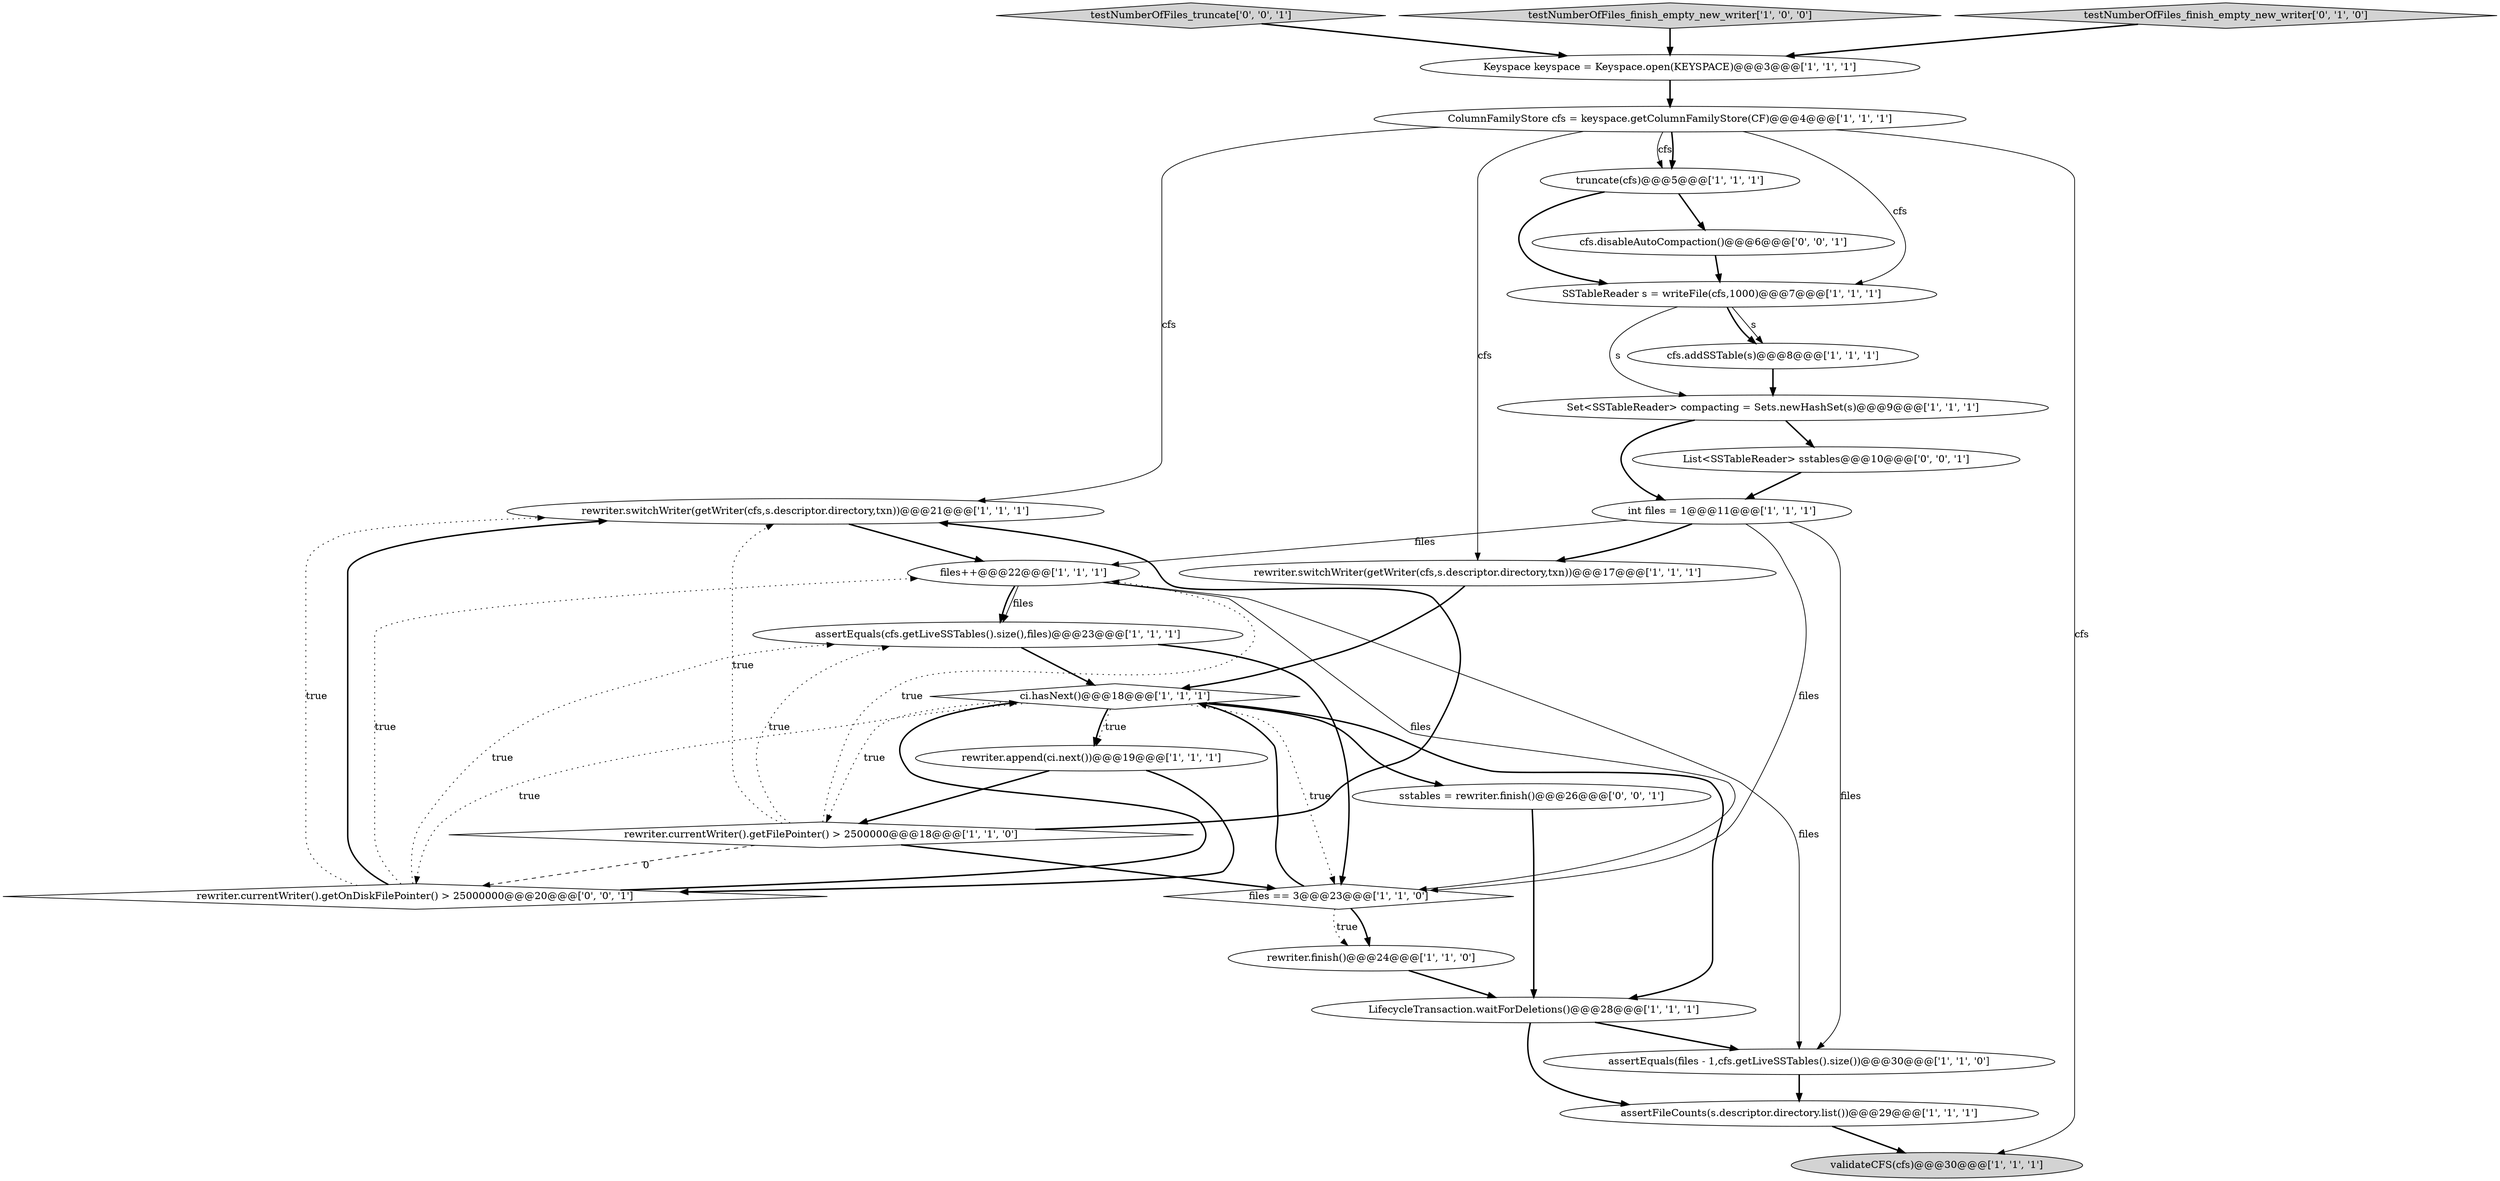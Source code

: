 digraph {
2 [style = filled, label = "assertFileCounts(s.descriptor.directory.list())@@@29@@@['1', '1', '1']", fillcolor = white, shape = ellipse image = "AAA0AAABBB1BBB"];
22 [style = filled, label = "cfs.disableAutoCompaction()@@@6@@@['0', '0', '1']", fillcolor = white, shape = ellipse image = "AAA0AAABBB3BBB"];
0 [style = filled, label = "Set<SSTableReader> compacting = Sets.newHashSet(s)@@@9@@@['1', '1', '1']", fillcolor = white, shape = ellipse image = "AAA0AAABBB1BBB"];
23 [style = filled, label = "testNumberOfFiles_truncate['0', '0', '1']", fillcolor = lightgray, shape = diamond image = "AAA0AAABBB3BBB"];
18 [style = filled, label = "rewriter.finish()@@@24@@@['1', '1', '0']", fillcolor = white, shape = ellipse image = "AAA0AAABBB1BBB"];
15 [style = filled, label = "rewriter.switchWriter(getWriter(cfs,s.descriptor.directory,txn))@@@21@@@['1', '1', '1']", fillcolor = white, shape = ellipse image = "AAA0AAABBB1BBB"];
13 [style = filled, label = "ColumnFamilyStore cfs = keyspace.getColumnFamilyStore(CF)@@@4@@@['1', '1', '1']", fillcolor = white, shape = ellipse image = "AAA0AAABBB1BBB"];
7 [style = filled, label = "testNumberOfFiles_finish_empty_new_writer['1', '0', '0']", fillcolor = lightgray, shape = diamond image = "AAA0AAABBB1BBB"];
12 [style = filled, label = "truncate(cfs)@@@5@@@['1', '1', '1']", fillcolor = white, shape = ellipse image = "AAA0AAABBB1BBB"];
26 [style = filled, label = "rewriter.currentWriter().getOnDiskFilePointer() > 25000000@@@20@@@['0', '0', '1']", fillcolor = white, shape = diamond image = "AAA0AAABBB3BBB"];
10 [style = filled, label = "rewriter.currentWriter().getFilePointer() > 2500000@@@18@@@['1', '1', '0']", fillcolor = white, shape = diamond image = "AAA0AAABBB1BBB"];
24 [style = filled, label = "sstables = rewriter.finish()@@@26@@@['0', '0', '1']", fillcolor = white, shape = ellipse image = "AAA0AAABBB3BBB"];
1 [style = filled, label = "rewriter.append(ci.next())@@@19@@@['1', '1', '1']", fillcolor = white, shape = ellipse image = "AAA0AAABBB1BBB"];
8 [style = filled, label = "assertEquals(cfs.getLiveSSTables().size(),files)@@@23@@@['1', '1', '1']", fillcolor = white, shape = ellipse image = "AAA0AAABBB1BBB"];
17 [style = filled, label = "Keyspace keyspace = Keyspace.open(KEYSPACE)@@@3@@@['1', '1', '1']", fillcolor = white, shape = ellipse image = "AAA0AAABBB1BBB"];
19 [style = filled, label = "SSTableReader s = writeFile(cfs,1000)@@@7@@@['1', '1', '1']", fillcolor = white, shape = ellipse image = "AAA0AAABBB1BBB"];
16 [style = filled, label = "ci.hasNext()@@@18@@@['1', '1', '1']", fillcolor = white, shape = diamond image = "AAA0AAABBB1BBB"];
4 [style = filled, label = "assertEquals(files - 1,cfs.getLiveSSTables().size())@@@30@@@['1', '1', '0']", fillcolor = white, shape = ellipse image = "AAA0AAABBB1BBB"];
5 [style = filled, label = "rewriter.switchWriter(getWriter(cfs,s.descriptor.directory,txn))@@@17@@@['1', '1', '1']", fillcolor = white, shape = ellipse image = "AAA0AAABBB1BBB"];
20 [style = filled, label = "cfs.addSSTable(s)@@@8@@@['1', '1', '1']", fillcolor = white, shape = ellipse image = "AAA0AAABBB1BBB"];
14 [style = filled, label = "files == 3@@@23@@@['1', '1', '0']", fillcolor = white, shape = diamond image = "AAA0AAABBB1BBB"];
9 [style = filled, label = "validateCFS(cfs)@@@30@@@['1', '1', '1']", fillcolor = lightgray, shape = ellipse image = "AAA0AAABBB1BBB"];
25 [style = filled, label = "List<SSTableReader> sstables@@@10@@@['0', '0', '1']", fillcolor = white, shape = ellipse image = "AAA0AAABBB3BBB"];
11 [style = filled, label = "LifecycleTransaction.waitForDeletions()@@@28@@@['1', '1', '1']", fillcolor = white, shape = ellipse image = "AAA0AAABBB1BBB"];
3 [style = filled, label = "int files = 1@@@11@@@['1', '1', '1']", fillcolor = white, shape = ellipse image = "AAA0AAABBB1BBB"];
21 [style = filled, label = "testNumberOfFiles_finish_empty_new_writer['0', '1', '0']", fillcolor = lightgray, shape = diamond image = "AAA0AAABBB2BBB"];
6 [style = filled, label = "files++@@@22@@@['1', '1', '1']", fillcolor = white, shape = ellipse image = "AAA0AAABBB1BBB"];
8->16 [style = bold, label=""];
19->20 [style = solid, label="s"];
3->6 [style = solid, label="files"];
26->15 [style = dotted, label="true"];
6->4 [style = solid, label="files"];
22->19 [style = bold, label=""];
8->14 [style = bold, label=""];
16->24 [style = bold, label=""];
11->4 [style = bold, label=""];
25->3 [style = bold, label=""];
1->10 [style = bold, label=""];
14->16 [style = bold, label=""];
14->18 [style = bold, label=""];
26->16 [style = bold, label=""];
14->18 [style = dotted, label="true"];
6->8 [style = solid, label="files"];
13->12 [style = solid, label="cfs"];
13->15 [style = solid, label="cfs"];
19->20 [style = bold, label=""];
26->8 [style = dotted, label="true"];
21->17 [style = bold, label=""];
16->14 [style = dotted, label="true"];
13->19 [style = solid, label="cfs"];
24->11 [style = bold, label=""];
13->5 [style = solid, label="cfs"];
0->3 [style = bold, label=""];
0->25 [style = bold, label=""];
16->1 [style = dotted, label="true"];
6->8 [style = bold, label=""];
3->5 [style = bold, label=""];
15->6 [style = bold, label=""];
11->2 [style = bold, label=""];
4->2 [style = bold, label=""];
12->22 [style = bold, label=""];
2->9 [style = bold, label=""];
13->12 [style = bold, label=""];
19->0 [style = solid, label="s"];
26->15 [style = bold, label=""];
16->1 [style = bold, label=""];
3->14 [style = solid, label="files"];
10->8 [style = dotted, label="true"];
17->13 [style = bold, label=""];
16->10 [style = dotted, label="true"];
12->19 [style = bold, label=""];
3->4 [style = solid, label="files"];
6->14 [style = solid, label="files"];
7->17 [style = bold, label=""];
10->6 [style = dotted, label="true"];
1->26 [style = bold, label=""];
10->26 [style = dashed, label="0"];
10->15 [style = bold, label=""];
20->0 [style = bold, label=""];
10->15 [style = dotted, label="true"];
16->26 [style = dotted, label="true"];
23->17 [style = bold, label=""];
16->11 [style = bold, label=""];
5->16 [style = bold, label=""];
10->14 [style = bold, label=""];
18->11 [style = bold, label=""];
26->6 [style = dotted, label="true"];
13->9 [style = solid, label="cfs"];
}
